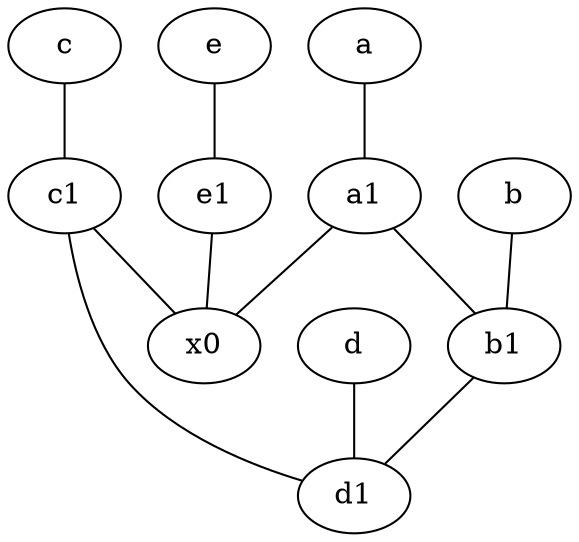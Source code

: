 graph {
	node [labelfontsize=50]
	b1 [labelfontsize=50 pos="9,4!"]
	e [labelfontsize=50 pos="7,9!"]
	e1 [labelfontsize=50 pos="7,7!"]
	x0 [labelfontsize=50]
	b [labelfontsize=50 pos="10,4!"]
	d1 [labelfontsize=50 pos="3,5!"]
	a1 [labelfontsize=50 pos="8,3!"]
	c [labelfontsize=50 pos="4.5,2!"]
	a [labelfontsize=50 pos="8,2!"]
	c1 [labelfontsize=50 pos="4.5,3!"]
	d [labelfontsize=50 pos="2,5!"]
	e1 -- x0
	d -- d1
	c1 -- x0
	c -- c1
	a1 -- b1
	c1 -- d1
	b -- b1
	a -- a1
	b1 -- d1
	a1 -- x0
	e -- e1
}
